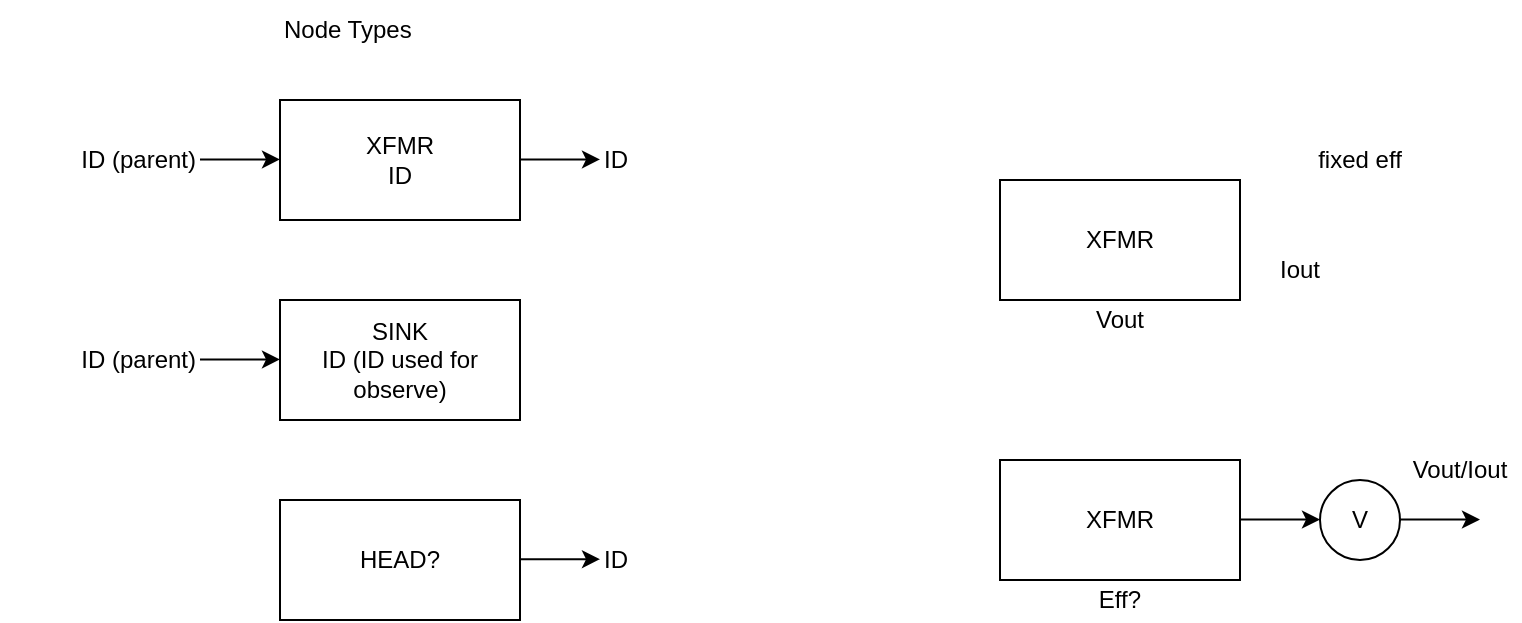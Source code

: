 <mxfile>
    <diagram id="_-ZkWfMcOSakZ9Bd8_gK" name="Page-1">
        <mxGraphModel dx="1107" dy="645" grid="1" gridSize="10" guides="1" tooltips="1" connect="1" arrows="1" fold="1" page="1" pageScale="1" pageWidth="850" pageHeight="1100" math="0" shadow="0">
            <root>
                <mxCell id="0"/>
                <mxCell id="1" parent="0"/>
                <mxCell id="2" value="XFMR&lt;br&gt;ID" style="rounded=0;whiteSpace=wrap;html=1;" parent="1" vertex="1">
                    <mxGeometry x="40" y="300" width="120" height="60" as="geometry"/>
                </mxCell>
                <mxCell id="3" value="Node Types" style="text;html=1;strokeColor=none;fillColor=none;align=left;verticalAlign=middle;whiteSpace=wrap;rounded=0;" parent="1" vertex="1">
                    <mxGeometry x="40" y="250" width="100" height="30" as="geometry"/>
                </mxCell>
                <mxCell id="4" value="SINK&lt;br&gt;ID (ID used for observe)" style="rounded=0;whiteSpace=wrap;html=1;" parent="1" vertex="1">
                    <mxGeometry x="40" y="400" width="120" height="60" as="geometry"/>
                </mxCell>
                <mxCell id="5" value="" style="endArrow=classic;html=1;" parent="1" edge="1">
                    <mxGeometry width="50" height="50" relative="1" as="geometry">
                        <mxPoint y="329.72" as="sourcePoint"/>
                        <mxPoint x="40" y="329.72" as="targetPoint"/>
                    </mxGeometry>
                </mxCell>
                <mxCell id="6" value="" style="endArrow=classic;html=1;" parent="1" edge="1">
                    <mxGeometry width="50" height="50" relative="1" as="geometry">
                        <mxPoint x="160" y="329.72" as="sourcePoint"/>
                        <mxPoint x="200" y="329.72" as="targetPoint"/>
                    </mxGeometry>
                </mxCell>
                <mxCell id="7" value="" style="endArrow=classic;html=1;" parent="1" edge="1">
                    <mxGeometry width="50" height="50" relative="1" as="geometry">
                        <mxPoint y="429.72" as="sourcePoint"/>
                        <mxPoint x="40" y="429.72" as="targetPoint"/>
                    </mxGeometry>
                </mxCell>
                <mxCell id="10" value="XFMR" style="rounded=0;whiteSpace=wrap;html=1;" parent="1" vertex="1">
                    <mxGeometry x="400" y="480" width="120" height="60" as="geometry"/>
                </mxCell>
                <mxCell id="11" value="HEAD?" style="rounded=0;whiteSpace=wrap;html=1;" parent="1" vertex="1">
                    <mxGeometry x="40" y="500" width="120" height="60" as="geometry"/>
                </mxCell>
                <mxCell id="12" value="V" style="ellipse;whiteSpace=wrap;html=1;aspect=fixed;" parent="1" vertex="1">
                    <mxGeometry x="560" y="490" width="40" height="40" as="geometry"/>
                </mxCell>
                <mxCell id="13" value="" style="endArrow=classic;html=1;" parent="1" edge="1">
                    <mxGeometry width="50" height="50" relative="1" as="geometry">
                        <mxPoint x="520" y="509.77" as="sourcePoint"/>
                        <mxPoint x="560" y="509.77" as="targetPoint"/>
                    </mxGeometry>
                </mxCell>
                <mxCell id="14" value="" style="endArrow=classic;html=1;" parent="1" edge="1">
                    <mxGeometry width="50" height="50" relative="1" as="geometry">
                        <mxPoint x="600" y="509.77" as="sourcePoint"/>
                        <mxPoint x="640" y="509.77" as="targetPoint"/>
                    </mxGeometry>
                </mxCell>
                <mxCell id="15" value="Vout/Iout" style="text;html=1;strokeColor=none;fillColor=none;align=center;verticalAlign=middle;whiteSpace=wrap;rounded=0;" parent="1" vertex="1">
                    <mxGeometry x="600" y="470" width="60" height="30" as="geometry"/>
                </mxCell>
                <mxCell id="16" value="Eff?" style="text;html=1;strokeColor=none;fillColor=none;align=center;verticalAlign=middle;whiteSpace=wrap;rounded=0;" parent="1" vertex="1">
                    <mxGeometry x="400" y="540" width="120" height="20" as="geometry"/>
                </mxCell>
                <mxCell id="17" value="XFMR" style="rounded=0;whiteSpace=wrap;html=1;" parent="1" vertex="1">
                    <mxGeometry x="400" y="340" width="120" height="60" as="geometry"/>
                </mxCell>
                <mxCell id="18" value="Iout" style="text;html=1;strokeColor=none;fillColor=none;align=center;verticalAlign=middle;whiteSpace=wrap;rounded=0;" parent="1" vertex="1">
                    <mxGeometry x="520" y="370" width="60" height="30" as="geometry"/>
                </mxCell>
                <mxCell id="19" value="ID" style="text;html=1;strokeColor=none;fillColor=none;align=left;verticalAlign=middle;whiteSpace=wrap;rounded=0;" parent="1" vertex="1">
                    <mxGeometry x="200" y="312.5" width="60" height="35" as="geometry"/>
                </mxCell>
                <mxCell id="20" value="fixed eff" style="text;html=1;strokeColor=none;fillColor=none;align=center;verticalAlign=middle;whiteSpace=wrap;rounded=0;" parent="1" vertex="1">
                    <mxGeometry x="550" y="315" width="60" height="30" as="geometry"/>
                </mxCell>
                <mxCell id="21" value="Vout" style="text;html=1;strokeColor=none;fillColor=none;align=center;verticalAlign=middle;whiteSpace=wrap;rounded=0;" parent="1" vertex="1">
                    <mxGeometry x="400" y="400" width="120" height="20" as="geometry"/>
                </mxCell>
                <mxCell id="22" value="ID (parent)" style="text;html=1;strokeColor=none;fillColor=none;align=right;verticalAlign=middle;whiteSpace=wrap;rounded=0;" parent="1" vertex="1">
                    <mxGeometry x="-100" y="315" width="100" height="30" as="geometry"/>
                </mxCell>
                <mxCell id="23" value="ID" style="text;html=1;strokeColor=none;fillColor=none;align=left;verticalAlign=middle;whiteSpace=wrap;rounded=0;" parent="1" vertex="1">
                    <mxGeometry x="200" y="512.5" width="50" height="35" as="geometry"/>
                </mxCell>
                <mxCell id="24" value="ID (parent)" style="text;html=1;strokeColor=none;fillColor=none;align=right;verticalAlign=middle;whiteSpace=wrap;rounded=0;" parent="1" vertex="1">
                    <mxGeometry x="-100" y="415" width="100" height="30" as="geometry"/>
                </mxCell>
                <mxCell id="25" value="" style="endArrow=classic;html=1;" parent="1" edge="1">
                    <mxGeometry width="50" height="50" relative="1" as="geometry">
                        <mxPoint x="160" y="529.59" as="sourcePoint"/>
                        <mxPoint x="200" y="529.59" as="targetPoint"/>
                    </mxGeometry>
                </mxCell>
            </root>
        </mxGraphModel>
    </diagram>
    <diagram id="C9XZbzmP3t5JiIdWfKA6" name="Page-2">
        <mxGraphModel dx="388" dy="1446" grid="1" gridSize="10" guides="1" tooltips="1" connect="1" arrows="1" fold="1" page="1" pageScale="1" pageWidth="850" pageHeight="1100" math="0" shadow="0">
            <root>
                <mxCell id="es8g2p3MzpLnlObKRQx9-0"/>
                <mxCell id="es8g2p3MzpLnlObKRQx9-1" parent="es8g2p3MzpLnlObKRQx9-0"/>
                <mxCell id="es8g2p3MzpLnlObKRQx9-2" value="LDO" style="text;html=1;strokeColor=none;fillColor=none;align=left;verticalAlign=middle;whiteSpace=wrap;rounded=0;" vertex="1" parent="es8g2p3MzpLnlObKRQx9-1">
                    <mxGeometry x="40" y="-1070" width="800" height="30" as="geometry"/>
                </mxCell>
                <mxCell id="es8g2p3MzpLnlObKRQx9-3" value="BI" style="pointerEvents=1;verticalLabelPosition=bottom;shadow=0;dashed=0;align=center;html=1;verticalAlign=top;shape=mxgraph.electrical.signal_sources.source;aspect=fixed;points=[[0.5,0,0],[1,0.5,0],[0.5,1,0],[0,0.5,0]];elSignalType=dc1;rotation=-90;horizontal=1;" vertex="1" parent="es8g2p3MzpLnlObKRQx9-1">
                    <mxGeometry x="210" y="-1000" width="60" height="60" as="geometry"/>
                </mxCell>
                <mxCell id="es8g2p3MzpLnlObKRQx9-4" value="" style="endArrow=none;html=1;entryX=1;entryY=0.5;entryDx=0;entryDy=0;entryPerimeter=0;" edge="1" parent="es8g2p3MzpLnlObKRQx9-1" target="es8g2p3MzpLnlObKRQx9-3">
                    <mxGeometry width="50" height="50" relative="1" as="geometry">
                        <mxPoint x="240" y="-1040" as="sourcePoint"/>
                        <mxPoint x="240" y="-1070" as="targetPoint"/>
                    </mxGeometry>
                </mxCell>
                <mxCell id="es8g2p3MzpLnlObKRQx9-5" value="" style="endArrow=none;html=1;" edge="1" parent="es8g2p3MzpLnlObKRQx9-1">
                    <mxGeometry width="50" height="50" relative="1" as="geometry">
                        <mxPoint x="80" y="-1040" as="sourcePoint"/>
                        <mxPoint x="240" y="-1040" as="targetPoint"/>
                    </mxGeometry>
                </mxCell>
                <mxCell id="es8g2p3MzpLnlObKRQx9-6" value="" style="pointerEvents=1;verticalLabelPosition=bottom;shadow=0;dashed=0;align=center;html=1;verticalAlign=top;shape=mxgraph.electrical.signal_sources.protective_earth;" vertex="1" parent="es8g2p3MzpLnlObKRQx9-1">
                    <mxGeometry x="227.5" y="-900" width="25" height="20" as="geometry"/>
                </mxCell>
                <mxCell id="es8g2p3MzpLnlObKRQx9-7" value="" style="endArrow=none;html=1;entryX=1;entryY=0.5;entryDx=0;entryDy=0;entryPerimeter=0;" edge="1" parent="es8g2p3MzpLnlObKRQx9-1">
                    <mxGeometry width="50" height="50" relative="1" as="geometry">
                        <mxPoint x="239.83" y="-940" as="sourcePoint"/>
                        <mxPoint x="239.83" y="-900" as="targetPoint"/>
                    </mxGeometry>
                </mxCell>
                <mxCell id="es8g2p3MzpLnlObKRQx9-8" value="Vout" style="pointerEvents=1;verticalLabelPosition=bottom;shadow=0;dashed=0;align=center;html=1;verticalAlign=top;shape=mxgraph.electrical.signal_sources.source;aspect=fixed;points=[[0.5,0,0],[1,0.5,0],[0.5,1,0],[0,0.5,0]];elSignalType=dc3;" vertex="1" parent="es8g2p3MzpLnlObKRQx9-1">
                    <mxGeometry x="330" y="-1000" width="60" height="60" as="geometry"/>
                </mxCell>
                <mxCell id="es8g2p3MzpLnlObKRQx9-9" value="" style="pointerEvents=1;verticalLabelPosition=bottom;shadow=0;dashed=0;align=center;html=1;verticalAlign=top;shape=mxgraph.electrical.signal_sources.protective_earth;" vertex="1" parent="es8g2p3MzpLnlObKRQx9-1">
                    <mxGeometry x="347.5" y="-900" width="25" height="20" as="geometry"/>
                </mxCell>
                <mxCell id="es8g2p3MzpLnlObKRQx9-10" value="" style="endArrow=none;html=1;entryX=1;entryY=0.5;entryDx=0;entryDy=0;entryPerimeter=0;" edge="1" parent="es8g2p3MzpLnlObKRQx9-1">
                    <mxGeometry width="50" height="50" relative="1" as="geometry">
                        <mxPoint x="359.83" y="-940" as="sourcePoint"/>
                        <mxPoint x="359.83" y="-900" as="targetPoint"/>
                    </mxGeometry>
                </mxCell>
                <mxCell id="es8g2p3MzpLnlObKRQx9-11" value="" style="endArrow=none;html=1;entryX=1;entryY=0.5;entryDx=0;entryDy=0;entryPerimeter=0;" edge="1" parent="es8g2p3MzpLnlObKRQx9-1">
                    <mxGeometry width="50" height="50" relative="1" as="geometry">
                        <mxPoint x="360" y="-1040" as="sourcePoint"/>
                        <mxPoint x="360" y="-1000" as="targetPoint"/>
                    </mxGeometry>
                </mxCell>
                <mxCell id="es8g2p3MzpLnlObKRQx9-12" value="" style="endArrow=none;html=1;" edge="1" parent="es8g2p3MzpLnlObKRQx9-1">
                    <mxGeometry width="50" height="50" relative="1" as="geometry">
                        <mxPoint x="360" y="-1040" as="sourcePoint"/>
                        <mxPoint x="520" y="-1040" as="targetPoint"/>
                    </mxGeometry>
                </mxCell>
                <mxCell id="es8g2p3MzpLnlObKRQx9-13" value="Switching Supply" style="text;html=1;strokeColor=none;fillColor=none;align=left;verticalAlign=middle;whiteSpace=wrap;rounded=0;" vertex="1" parent="es8g2p3MzpLnlObKRQx9-1">
                    <mxGeometry x="40" y="-830" width="800" height="30" as="geometry"/>
                </mxCell>
                <mxCell id="es8g2p3MzpLnlObKRQx9-14" value="Standard outputs:&lt;br&gt;- eff&lt;br&gt;- Vout&lt;br&gt;- Iout&lt;br&gt;- Vin&lt;br&gt;- Vout" style="text;html=1;strokeColor=none;fillColor=none;align=left;verticalAlign=top;whiteSpace=wrap;rounded=0;" vertex="1" parent="es8g2p3MzpLnlObKRQx9-1">
                    <mxGeometry x="600" y="-1080" width="240" height="160" as="geometry"/>
                </mxCell>
                <mxCell id="es8g2p3MzpLnlObKRQx9-25" value="BI" style="pointerEvents=1;verticalLabelPosition=bottom;shadow=0;dashed=0;align=center;html=1;verticalAlign=top;shape=mxgraph.electrical.signal_sources.source;aspect=fixed;points=[[0.5,0,0],[1,0.5,0],[0.5,1,0],[0,0.5,0]];elSignalType=dc1;rotation=-90;horizontal=1;" vertex="1" parent="es8g2p3MzpLnlObKRQx9-1">
                    <mxGeometry x="210" y="-760" width="60" height="60" as="geometry"/>
                </mxCell>
                <mxCell id="es8g2p3MzpLnlObKRQx9-26" value="" style="endArrow=none;html=1;entryX=1;entryY=0.5;entryDx=0;entryDy=0;entryPerimeter=0;" edge="1" parent="es8g2p3MzpLnlObKRQx9-1" target="es8g2p3MzpLnlObKRQx9-25">
                    <mxGeometry width="50" height="50" relative="1" as="geometry">
                        <mxPoint x="240" y="-800" as="sourcePoint"/>
                        <mxPoint x="240" y="-830" as="targetPoint"/>
                    </mxGeometry>
                </mxCell>
                <mxCell id="es8g2p3MzpLnlObKRQx9-27" value="" style="endArrow=none;html=1;" edge="1" parent="es8g2p3MzpLnlObKRQx9-1">
                    <mxGeometry width="50" height="50" relative="1" as="geometry">
                        <mxPoint x="80" y="-800" as="sourcePoint"/>
                        <mxPoint x="240" y="-800" as="targetPoint"/>
                    </mxGeometry>
                </mxCell>
                <mxCell id="es8g2p3MzpLnlObKRQx9-28" value="" style="pointerEvents=1;verticalLabelPosition=bottom;shadow=0;dashed=0;align=center;html=1;verticalAlign=top;shape=mxgraph.electrical.signal_sources.protective_earth;" vertex="1" parent="es8g2p3MzpLnlObKRQx9-1">
                    <mxGeometry x="227.5" y="-660" width="25" height="20" as="geometry"/>
                </mxCell>
                <mxCell id="es8g2p3MzpLnlObKRQx9-29" value="" style="endArrow=none;html=1;entryX=1;entryY=0.5;entryDx=0;entryDy=0;entryPerimeter=0;" edge="1" parent="es8g2p3MzpLnlObKRQx9-1">
                    <mxGeometry width="50" height="50" relative="1" as="geometry">
                        <mxPoint x="239.83" y="-700" as="sourcePoint"/>
                        <mxPoint x="239.83" y="-660" as="targetPoint"/>
                    </mxGeometry>
                </mxCell>
                <mxCell id="es8g2p3MzpLnlObKRQx9-30" value="" style="pointerEvents=1;verticalLabelPosition=bottom;shadow=0;dashed=0;align=center;html=1;verticalAlign=top;shape=mxgraph.electrical.signal_sources.source;aspect=fixed;points=[[0.5,0,0],[1,0.5,0],[0.5,1,0],[0,0.5,0]];elSignalType=dc3;" vertex="1" parent="es8g2p3MzpLnlObKRQx9-1">
                    <mxGeometry x="330" y="-760" width="60" height="60" as="geometry"/>
                </mxCell>
                <mxCell id="es8g2p3MzpLnlObKRQx9-31" value="" style="pointerEvents=1;verticalLabelPosition=bottom;shadow=0;dashed=0;align=center;html=1;verticalAlign=top;shape=mxgraph.electrical.signal_sources.protective_earth;" vertex="1" parent="es8g2p3MzpLnlObKRQx9-1">
                    <mxGeometry x="347.5" y="-660" width="25" height="20" as="geometry"/>
                </mxCell>
                <mxCell id="es8g2p3MzpLnlObKRQx9-32" value="" style="endArrow=none;html=1;entryX=1;entryY=0.5;entryDx=0;entryDy=0;entryPerimeter=0;" edge="1" parent="es8g2p3MzpLnlObKRQx9-1">
                    <mxGeometry width="50" height="50" relative="1" as="geometry">
                        <mxPoint x="359.83" y="-700" as="sourcePoint"/>
                        <mxPoint x="359.83" y="-660" as="targetPoint"/>
                    </mxGeometry>
                </mxCell>
                <mxCell id="es8g2p3MzpLnlObKRQx9-33" value="" style="endArrow=none;html=1;entryX=1;entryY=0.5;entryDx=0;entryDy=0;entryPerimeter=0;" edge="1" parent="es8g2p3MzpLnlObKRQx9-1">
                    <mxGeometry width="50" height="50" relative="1" as="geometry">
                        <mxPoint x="360" y="-800" as="sourcePoint"/>
                        <mxPoint x="360" y="-760" as="targetPoint"/>
                    </mxGeometry>
                </mxCell>
                <mxCell id="es8g2p3MzpLnlObKRQx9-34" value="" style="endArrow=none;html=1;" edge="1" parent="es8g2p3MzpLnlObKRQx9-1">
                    <mxGeometry width="50" height="50" relative="1" as="geometry">
                        <mxPoint x="360" y="-800" as="sourcePoint"/>
                        <mxPoint x="520" y="-800" as="targetPoint"/>
                    </mxGeometry>
                </mxCell>
                <mxCell id="es8g2p3MzpLnlObKRQx9-36" value="Rloss" style="pointerEvents=1;verticalLabelPosition=bottom;shadow=0;dashed=0;align=center;html=1;verticalAlign=top;shape=mxgraph.electrical.resistors.resistor_2;rotation=90;" vertex="1" parent="es8g2p3MzpLnlObKRQx9-1">
                    <mxGeometry x="110" y="-740" width="100" height="20" as="geometry"/>
                </mxCell>
                <mxCell id="es8g2p3MzpLnlObKRQx9-37" value="" style="endArrow=none;html=1;entryX=1;entryY=0.5;entryDx=0;entryDy=0;entryPerimeter=0;" edge="1" parent="es8g2p3MzpLnlObKRQx9-1">
                    <mxGeometry width="50" height="50" relative="1" as="geometry">
                        <mxPoint x="159.86" y="-800" as="sourcePoint"/>
                        <mxPoint x="159.86" y="-780" as="targetPoint"/>
                    </mxGeometry>
                </mxCell>
                <mxCell id="es8g2p3MzpLnlObKRQx9-38" value="" style="pointerEvents=1;verticalLabelPosition=bottom;shadow=0;dashed=0;align=center;html=1;verticalAlign=top;shape=mxgraph.electrical.signal_sources.protective_earth;" vertex="1" parent="es8g2p3MzpLnlObKRQx9-1">
                    <mxGeometry x="147.5" y="-660" width="25" height="20" as="geometry"/>
                </mxCell>
                <mxCell id="es8g2p3MzpLnlObKRQx9-39" value="" style="endArrow=none;html=1;entryX=1;entryY=0.5;entryDx=0;entryDy=0;entryPerimeter=0;" edge="1" parent="es8g2p3MzpLnlObKRQx9-1">
                    <mxGeometry width="50" height="50" relative="1" as="geometry">
                        <mxPoint x="159.86" y="-680" as="sourcePoint"/>
                        <mxPoint x="159.86" y="-660" as="targetPoint"/>
                    </mxGeometry>
                </mxCell>
                <mxCell id="es8g2p3MzpLnlObKRQx9-41" value="N002" style="text;html=1;strokeColor=none;fillColor=none;align=center;verticalAlign=middle;whiteSpace=wrap;rounded=0;" vertex="1" parent="es8g2p3MzpLnlObKRQx9-1">
                    <mxGeometry x="410" y="-830" width="60" height="30" as="geometry"/>
                </mxCell>
                <mxCell id="es8g2p3MzpLnlObKRQx9-42" value="N001" style="text;html=1;strokeColor=none;fillColor=none;align=center;verticalAlign=middle;whiteSpace=wrap;rounded=0;" vertex="1" parent="es8g2p3MzpLnlObKRQx9-1">
                    <mxGeometry x="167.5" y="-830" width="60" height="30" as="geometry"/>
                </mxCell>
                <mxCell id="es8g2p3MzpLnlObKRQx9-44" value="BI:&lt;br&gt;eff&lt;br&gt;I = I(Vout) * V(N002)/V(N001)&lt;br&gt;Rloss = V(N001) ** 2 / V(N002) * I(V1)&lt;br&gt;Ploss = Pout / eff * (1 - eff)&lt;br&gt;Ploss = V(N002) * I(V1)&lt;br&gt;&lt;br&gt;nodes&lt;br&gt;1 - input&lt;br&gt;2 - output&lt;br&gt;3 - output voltage&lt;br&gt;4 - output current&lt;br&gt;5 - input voltage&lt;br&gt;6 - input current&lt;br&gt;7 - loss&lt;br&gt;8 - ambient temperature&lt;br&gt;9 - Rja ?" style="text;html=1;strokeColor=none;fillColor=none;align=left;verticalAlign=top;whiteSpace=wrap;rounded=0;" vertex="1" parent="es8g2p3MzpLnlObKRQx9-1">
                    <mxGeometry x="570" y="-810" width="240" height="270" as="geometry"/>
                </mxCell>
                <mxCell id="es8g2p3MzpLnlObKRQx9-45" value="V1" style="text;html=1;strokeColor=none;fillColor=none;align=left;verticalAlign=middle;whiteSpace=wrap;rounded=0;" vertex="1" parent="es8g2p3MzpLnlObKRQx9-1">
                    <mxGeometry x="395" y="-745" width="60" height="30" as="geometry"/>
                </mxCell>
            </root>
        </mxGraphModel>
    </diagram>
</mxfile>